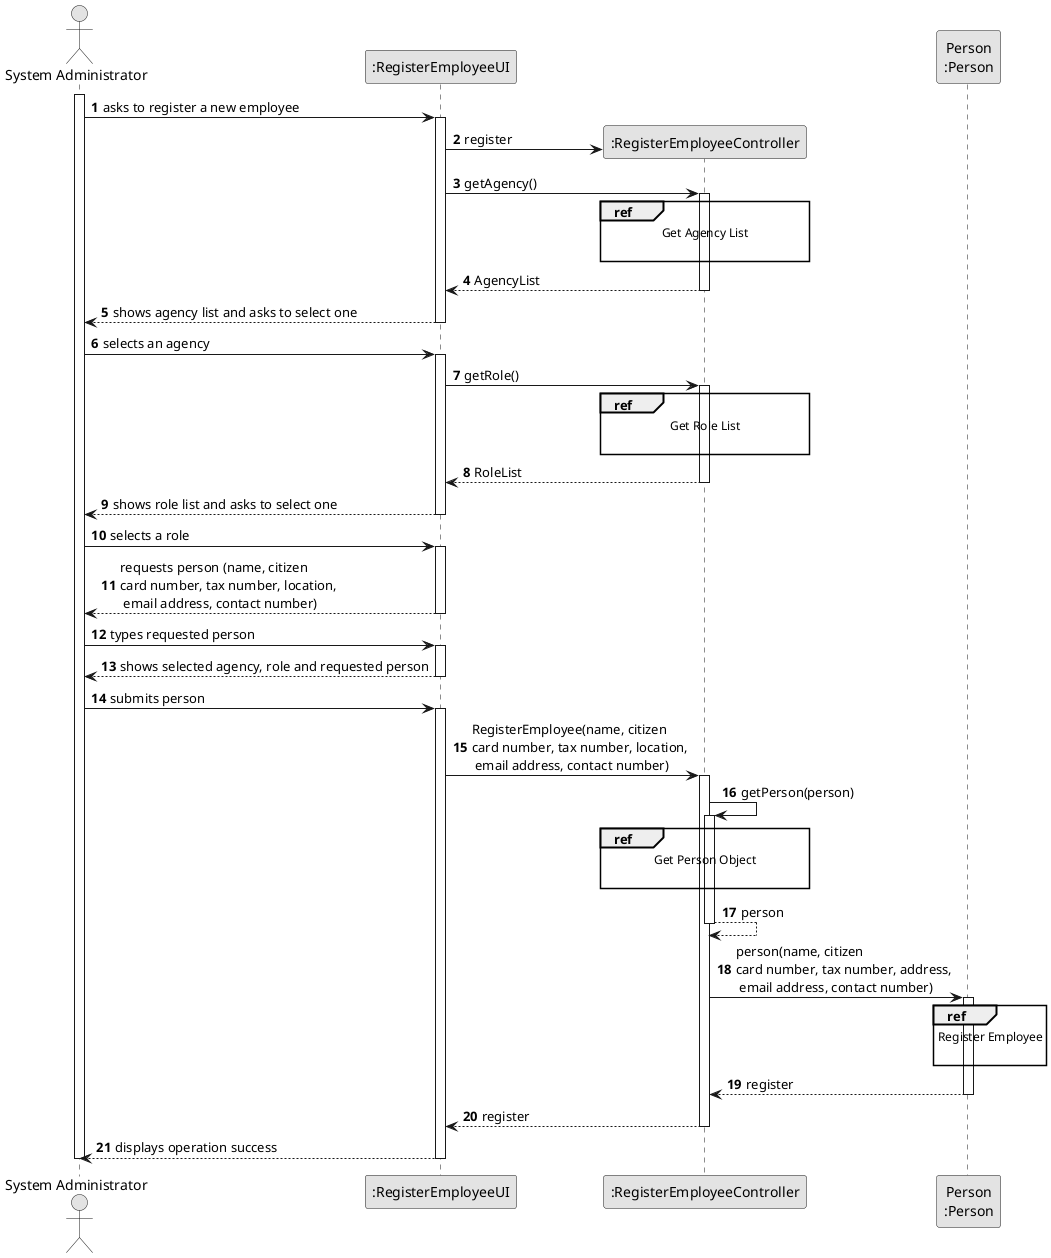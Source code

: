 @startuml
skinparam monochrome true
skinparam packageStyle rectangle
skinparam shadowing false

autonumber

'hide footbox
actor "System Administrator" as ADM
participant ":RegisterEmployeeUI" as UI
participant ":RegisterEmployeeController" as CTRL
participant "Person\n:Person" as PERSON

activate ADM

    ADM -> UI : asks to register a new employee

    activate UI

        UI -> CTRL** : register
        UI -> CTRL : getAgency()
        ref over CTRL
            Get Agency List

        end ref

        activate CTRL

            CTRL --> UI : AgencyList
        deactivate CTRL

        UI --> ADM : shows agency list and asks to select one
    deactivate UI

    ADM -> UI : selects an agency
    activate UI

    UI -> CTRL : getRole()
            ref over CTRL
                Get Role List

            end ref

            activate CTRL

                CTRL --> UI : RoleList
            deactivate CTRL

            UI --> ADM : shows role list and asks to select one
        deactivate UI

        ADM -> UI : selects a role
        activate UI

        UI --> ADM : requests person (name, citizen \ncard number, tax number, location,\n email address, contact number)
    deactivate UI

    ADM -> UI : types requested person
        activate UI

            UI --> ADM : shows selected agency, role and requested person
        deactivate UI

        ADM -> UI : submits person
        activate UI

        UI -> CTRL : RegisterEmployee(name, citizen \ncard number, tax number, location,\n email address, contact number)
        activate CTRL

            CTRL -> CTRL : getPerson(person)
            activate CTRL

                ref over CTRL
                    Get Person Object

                end ref

                CTRL --> CTRL : person
            deactivate CTRL


            CTRL -> PERSON: person(name, citizen \ncard number, tax number, address,\n email address, contact number)
            activate PERSON

                ref over PERSON
                    Register Employee

                end

                PERSON --> CTRL : register
            deactivate PERSON

            CTRL --> UI: register
            deactivate CTRL
            UI --> ADM: displays operation success
    deactivate UI

deactivate ADM

@enduml